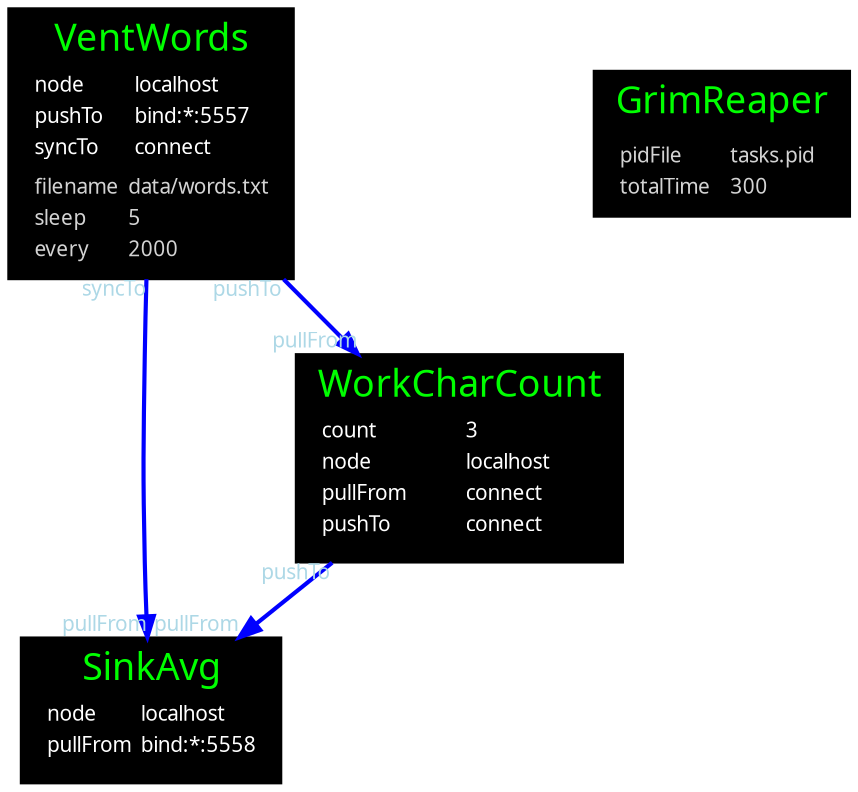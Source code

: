 digraph G {
	splines=spline;
	nodesep=2;
	node [fontcolor=white,
		fillcolor=black,
		fontname=Geneva,
		label="\N",style=filled
	];
	edge [color=blue,
		fontcolor=black,
		fontname=Geneva,
		fontsize=10,
		fontcolor=lightblue,
		style=bold
	];
	VentWords [shape=box,label=<
<TABLE BORDER="0" CELLBORDER="0" CELLSPACING="0">
	<TR>
		<TD><FONT POINT-SIZE="18" COLOR="green">VentWords</FONT></TD>
	</TR>
	<TR>
		<TD>
			<TABLE BORDER="0" CELLBORDER="0" CELLSPACING="0">
				<TR>
					<TD ALIGN="left"><FONT POINT-SIZE="10">node</FONT></TD>
					<TD ALIGN="left"><FONT POINT-SIZE="10">localhost</FONT></TD>
				</TR>
				<TR>
					<TD ALIGN="left"><FONT POINT-SIZE="10">pushTo</FONT></TD>
					<TD ALIGN="left"><FONT POINT-SIZE="10">bind:*:5557</FONT></TD>
				</TR>
				<TR>
					<TD ALIGN="left"><FONT POINT-SIZE="10">syncTo</FONT></TD>
					<TD ALIGN="left"><FONT POINT-SIZE="10">connect</FONT></TD>
				</TR>
			</TABLE>
		</TD>
	</TR>
	<TR>
		<TD>
			<TABLE BORDER="0" CELLBORDER="0" CELLSPACING="0">
				<TR>
					<TD ALIGN="left"><FONT COLOR="lightgray" POINT-SIZE="10">filename</FONT></TD>
					<TD ALIGN="left"><FONT COLOR="lightgray" POINT-SIZE="10">data/words.txt</FONT></TD>
				</TR>
				<TR>
					<TD ALIGN="left"><FONT COLOR="lightgray" POINT-SIZE="10">sleep</FONT></TD>
					<TD ALIGN="left"><FONT COLOR="lightgray" POINT-SIZE="10">5</FONT></TD>
				</TR>
				<TR>
					<TD ALIGN="left"><FONT COLOR="lightgray" POINT-SIZE="10">every</FONT></TD>
					<TD ALIGN="left"><FONT COLOR="lightgray" POINT-SIZE="10">2000</FONT></TD>
				</TR>
			</TABLE>
		</TD>
	</TR>
</TABLE>>];
	VentWords -> SinkAvg[headlabel="pullFrom",taillabel="syncTo"];
	SinkAvg [shape=box,label=<
<TABLE BORDER="0" CELLBORDER="0" CELLSPACING="0">
	<TR>
		<TD><FONT POINT-SIZE="18" COLOR="green">SinkAvg</FONT></TD>
	</TR>
	<TR>
		<TD>
			<TABLE BORDER="0" CELLBORDER="0" CELLSPACING="0">
				<TR>
					<TD ALIGN="left"><FONT POINT-SIZE="10">node</FONT></TD>
					<TD ALIGN="left"><FONT POINT-SIZE="10">localhost</FONT></TD>
				</TR>
				<TR>
					<TD ALIGN="left"><FONT POINT-SIZE="10">pullFrom</FONT></TD>
					<TD ALIGN="left"><FONT POINT-SIZE="10">bind:*:5558</FONT></TD>
				</TR>
			</TABLE>
		</TD>
	</TR>
	<TR>
		<TD>
		</TD>
	</TR>
</TABLE>>];
	WorkCharCount [shape=box,label=<
<TABLE BORDER="0" CELLBORDER="0" CELLSPACING="0">
	<TR>
		<TD><FONT POINT-SIZE="18" COLOR="green">WorkCharCount</FONT></TD>
	</TR>
	<TR>
		<TD>
			<TABLE BORDER="0" CELLBORDER="0" CELLSPACING="0">
				<TR>
					<TD ALIGN="left"><FONT POINT-SIZE="10">count</FONT></TD>
					<TD ALIGN="left"><FONT POINT-SIZE="10">3</FONT></TD>
				</TR>
				<TR>
					<TD ALIGN="left"><FONT POINT-SIZE="10">node</FONT></TD>
					<TD ALIGN="left"><FONT POINT-SIZE="10">localhost</FONT></TD>
				</TR>
				<TR>
					<TD ALIGN="left"><FONT POINT-SIZE="10">pullFrom</FONT></TD>
					<TD ALIGN="left"><FONT POINT-SIZE="10">connect</FONT></TD>
				</TR>
				<TR>
					<TD ALIGN="left"><FONT POINT-SIZE="10">pushTo</FONT></TD>
					<TD ALIGN="left"><FONT POINT-SIZE="10">connect</FONT></TD>
				</TR>
			</TABLE>
		</TD>
	</TR>
	<TR>
		<TD>
		</TD>
	</TR>
</TABLE>>];
	VentWords -> WorkCharCount[headlabel="pullFrom",taillabel="pushTo"];
	WorkCharCount -> SinkAvg[headlabel="pullFrom",taillabel="pushTo"];
	GrimReaper [shape=box,label=<
<TABLE BORDER="0" CELLBORDER="0" CELLSPACING="0">
	<TR>
		<TD><FONT POINT-SIZE="18" COLOR="green">GrimReaper</FONT></TD>
	</TR>
	<TR>
		<TD>
		</TD>
	</TR>
	<TR>
		<TD>
			<TABLE BORDER="0" CELLBORDER="0" CELLSPACING="0">
				<TR>
					<TD ALIGN="left"><FONT COLOR="lightgray" POINT-SIZE="10">pidFile</FONT></TD>
					<TD ALIGN="left"><FONT COLOR="lightgray" POINT-SIZE="10">tasks.pid</FONT></TD>
				</TR>
				<TR>
					<TD ALIGN="left"><FONT COLOR="lightgray" POINT-SIZE="10">totalTime</FONT></TD>
					<TD ALIGN="left"><FONT COLOR="lightgray" POINT-SIZE="10">300</FONT></TD>
				</TR>
			</TABLE>
		</TD>
	</TR>
</TABLE>>];
}